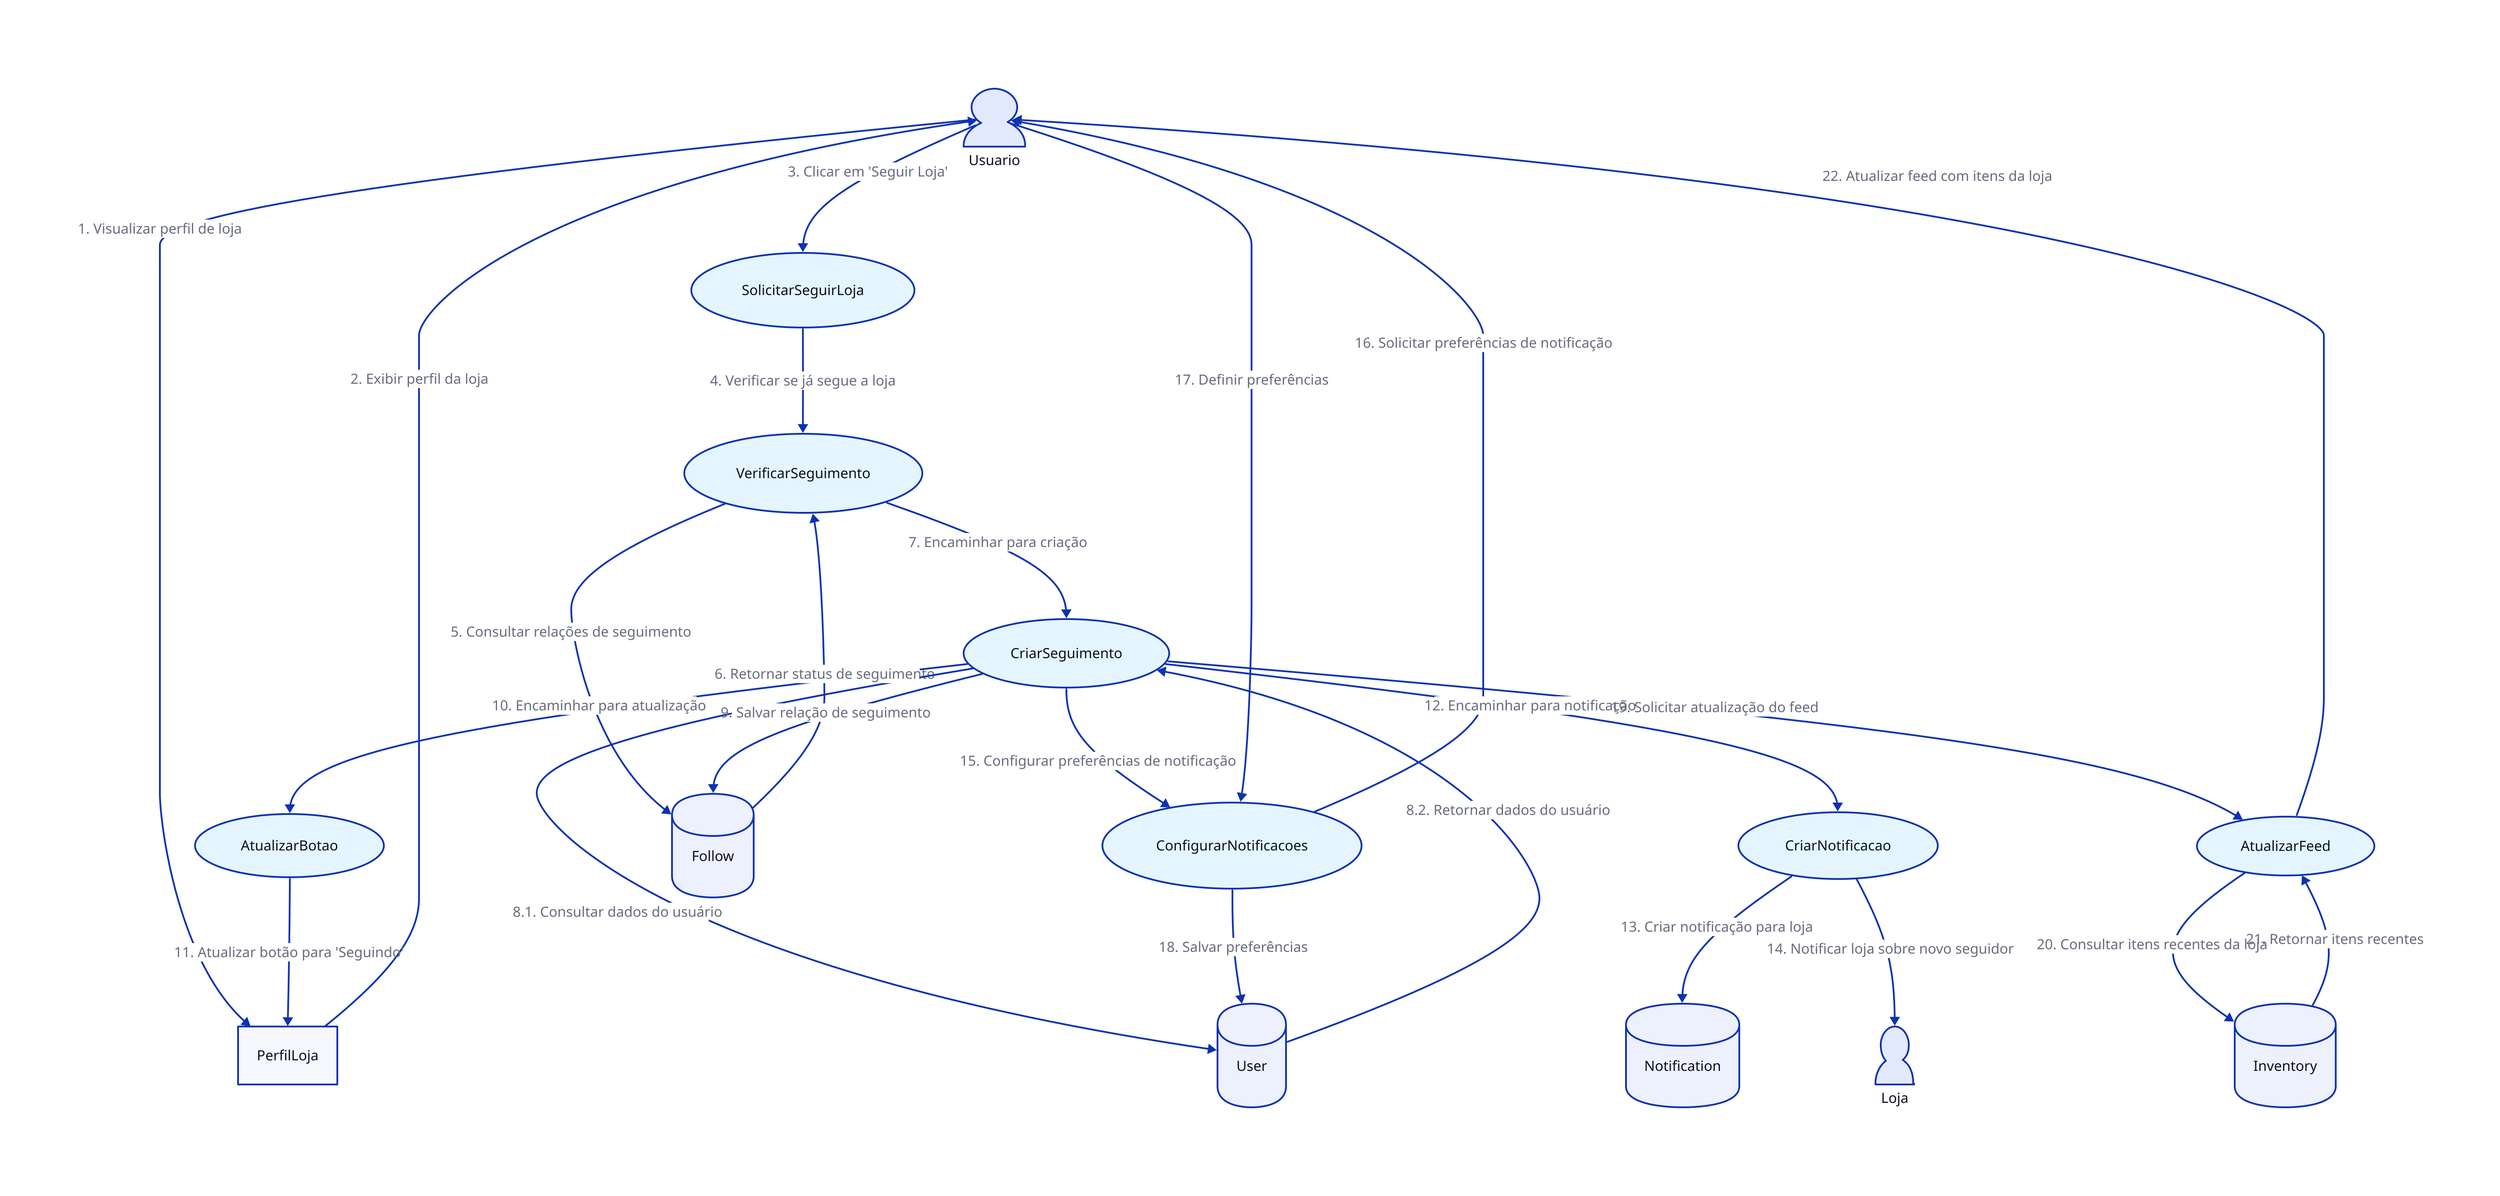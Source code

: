 Usuario: {
  shape: person
}

PerfilLoja: {
  shape: rectangle
}

SolicitarSeguirLoja: {
  shape: oval
  style.fill: "#E5F5FF"
}

VerificarSeguimento: {
  shape: oval
  style.fill: "#E5F5FF"
}

CriarSeguimento: {
  shape: oval
  style.fill: "#E5F5FF"
}

AtualizarBotao: {
  shape: oval
  style.fill: "#E5F5FF"
}

CriarNotificacao: {
  shape: oval
  style.fill: "#E5F5FF"
}

ConfigurarNotificacoes: {
  shape: oval
  style.fill: "#E5F5FF"
}

AtualizarFeed: {
  shape: oval
  style.fill: "#E5F5FF"
}

Loja: {
  shape: person
}

User: {
  shape: cylinder
}

Follow: {
  shape: cylinder
}

Notification: {
  shape: cylinder
}

Inventory: {
  shape: cylinder
}

Usuario -> PerfilLoja: "1. Visualizar perfil de loja"
PerfilLoja -> Usuario: "2. Exibir perfil da loja"
Usuario -> SolicitarSeguirLoja: "3. Clicar em 'Seguir Loja'"
SolicitarSeguirLoja -> VerificarSeguimento: "4. Verificar se já segue a loja"
VerificarSeguimento -> Follow: "5. Consultar relações de seguimento"
Follow -> VerificarSeguimento: "6. Retornar status de seguimento"
VerificarSeguimento -> CriarSeguimento: "7. Encaminhar para criação"
CriarSeguimento -> User: "8.1. Consultar dados do usuário"
User -> CriarSeguimento: "8.2. Retornar dados do usuário"
CriarSeguimento -> Follow: "9. Salvar relação de seguimento"
CriarSeguimento -> AtualizarBotao: "10. Encaminhar para atualização"
AtualizarBotao -> PerfilLoja: "11. Atualizar botão para 'Seguindo'"
CriarSeguimento -> CriarNotificacao: "12. Encaminhar para notificação"
CriarNotificacao -> Notification: "13. Criar notificação para loja"
CriarNotificacao -> Loja: "14. Notificar loja sobre novo seguidor"
CriarSeguimento -> ConfigurarNotificacoes: "15. Configurar preferências de notificação"
ConfigurarNotificacoes -> Usuario: "16. Solicitar preferências de notificação"
Usuario -> ConfigurarNotificacoes: "17. Definir preferências"
ConfigurarNotificacoes -> User: "18. Salvar preferências"
CriarSeguimento -> AtualizarFeed: "19. Solicitar atualização do feed"
AtualizarFeed -> Inventory: "20. Consultar itens recentes da loja"
Inventory -> AtualizarFeed: "21. Retornar itens recentes"
AtualizarFeed -> Usuario: "22. Atualizar feed com itens da loja"
